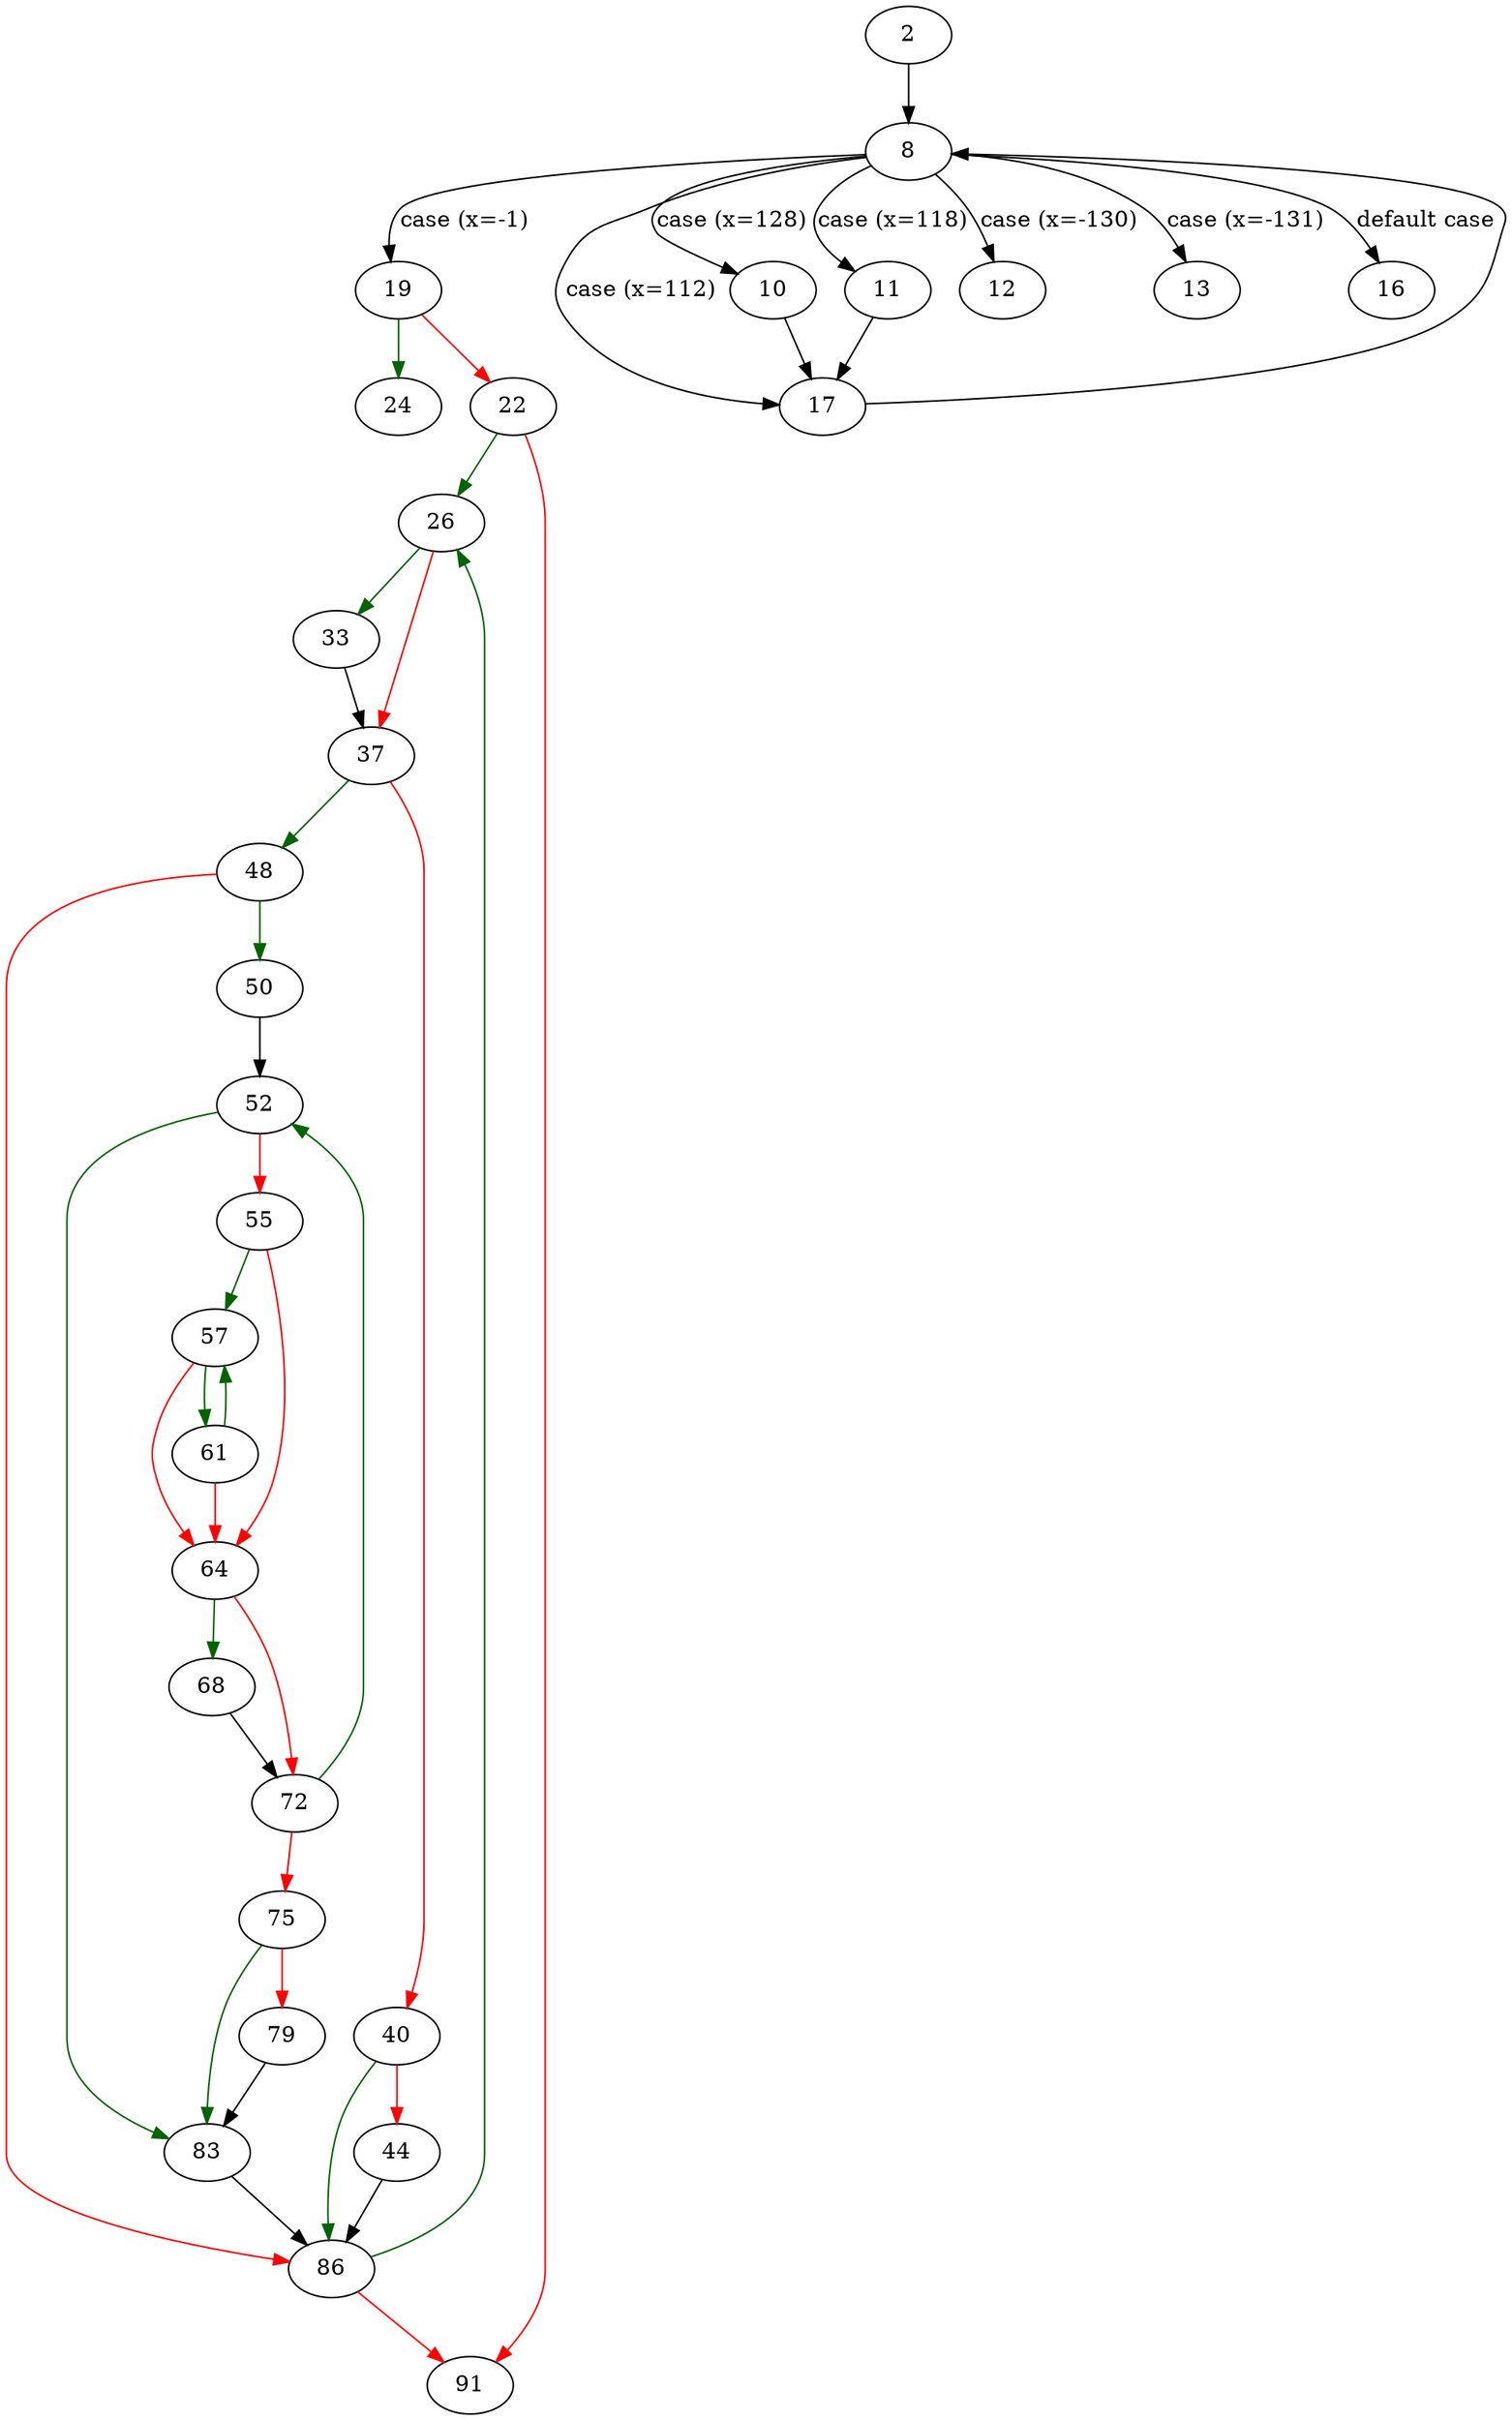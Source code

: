 strict digraph "main" {
	// Node definitions.
	2 [entry=true];
	8;
	19;
	17;
	10;
	11;
	12;
	13;
	16;
	24;
	22;
	26;
	91;
	33;
	37;
	48;
	40;
	86;
	44;
	50;
	52;
	83;
	55;
	57;
	64;
	61;
	68;
	72;
	75;
	79;

	// Edge definitions.
	2 -> 8;
	8 -> 19 [
		cond="case (x=-1)"
		label="case (x=-1)"
	];
	8 -> 17 [
		cond="case (x=112)"
		label="case (x=112)"
	];
	8 -> 10 [
		cond="case (x=128)"
		label="case (x=128)"
	];
	8 -> 11 [
		cond="case (x=118)"
		label="case (x=118)"
	];
	8 -> 12 [
		cond="case (x=-130)"
		label="case (x=-130)"
	];
	8 -> 13 [
		cond="case (x=-131)"
		label="case (x=-131)"
	];
	8 -> 16 [
		cond="default case"
		label="default case"
	];
	19 -> 24 [
		color=darkgreen
		cond=true
	];
	19 -> 22 [
		color=red
		cond=false
	];
	17 -> 8;
	10 -> 17;
	11 -> 17;
	22 -> 26 [
		color=darkgreen
		cond=true
	];
	22 -> 91 [
		color=red
		cond=false
	];
	26 -> 33 [
		color=darkgreen
		cond=true
	];
	26 -> 37 [
		color=red
		cond=false
	];
	33 -> 37;
	37 -> 48 [
		color=darkgreen
		cond=true
	];
	37 -> 40 [
		color=red
		cond=false
	];
	48 -> 86 [
		color=red
		cond=false
	];
	48 -> 50 [
		color=darkgreen
		cond=true
	];
	40 -> 86 [
		color=darkgreen
		cond=true
	];
	40 -> 44 [
		color=red
		cond=false
	];
	86 -> 26 [
		color=darkgreen
		cond=true
	];
	86 -> 91 [
		color=red
		cond=false
	];
	44 -> 86;
	50 -> 52;
	52 -> 83 [
		color=darkgreen
		cond=true
	];
	52 -> 55 [
		color=red
		cond=false
	];
	83 -> 86;
	55 -> 57 [
		color=darkgreen
		cond=true
	];
	55 -> 64 [
		color=red
		cond=false
	];
	57 -> 64 [
		color=red
		cond=false
	];
	57 -> 61 [
		color=darkgreen
		cond=true
	];
	64 -> 68 [
		color=darkgreen
		cond=true
	];
	64 -> 72 [
		color=red
		cond=false
	];
	61 -> 57 [
		color=darkgreen
		cond=true
	];
	61 -> 64 [
		color=red
		cond=false
	];
	68 -> 72;
	72 -> 52 [
		color=darkgreen
		cond=true
	];
	72 -> 75 [
		color=red
		cond=false
	];
	75 -> 83 [
		color=darkgreen
		cond=true
	];
	75 -> 79 [
		color=red
		cond=false
	];
	79 -> 83;
}